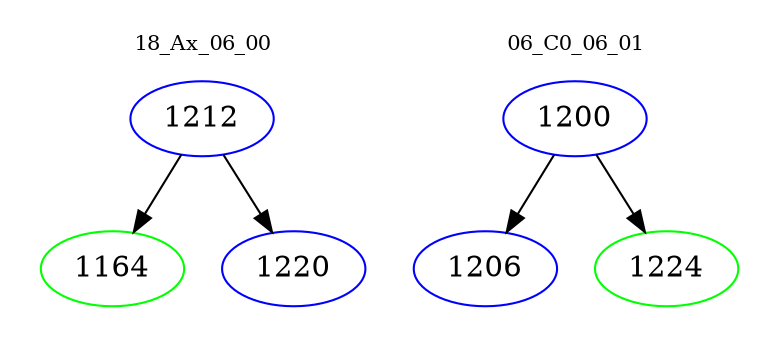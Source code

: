 digraph{
subgraph cluster_0 {
color = white
label = "18_Ax_06_00";
fontsize=10;
T0_1212 [label="1212", color="blue"]
T0_1212 -> T0_1164 [color="black"]
T0_1164 [label="1164", color="green"]
T0_1212 -> T0_1220 [color="black"]
T0_1220 [label="1220", color="blue"]
}
subgraph cluster_1 {
color = white
label = "06_C0_06_01";
fontsize=10;
T1_1200 [label="1200", color="blue"]
T1_1200 -> T1_1206 [color="black"]
T1_1206 [label="1206", color="blue"]
T1_1200 -> T1_1224 [color="black"]
T1_1224 [label="1224", color="green"]
}
}
